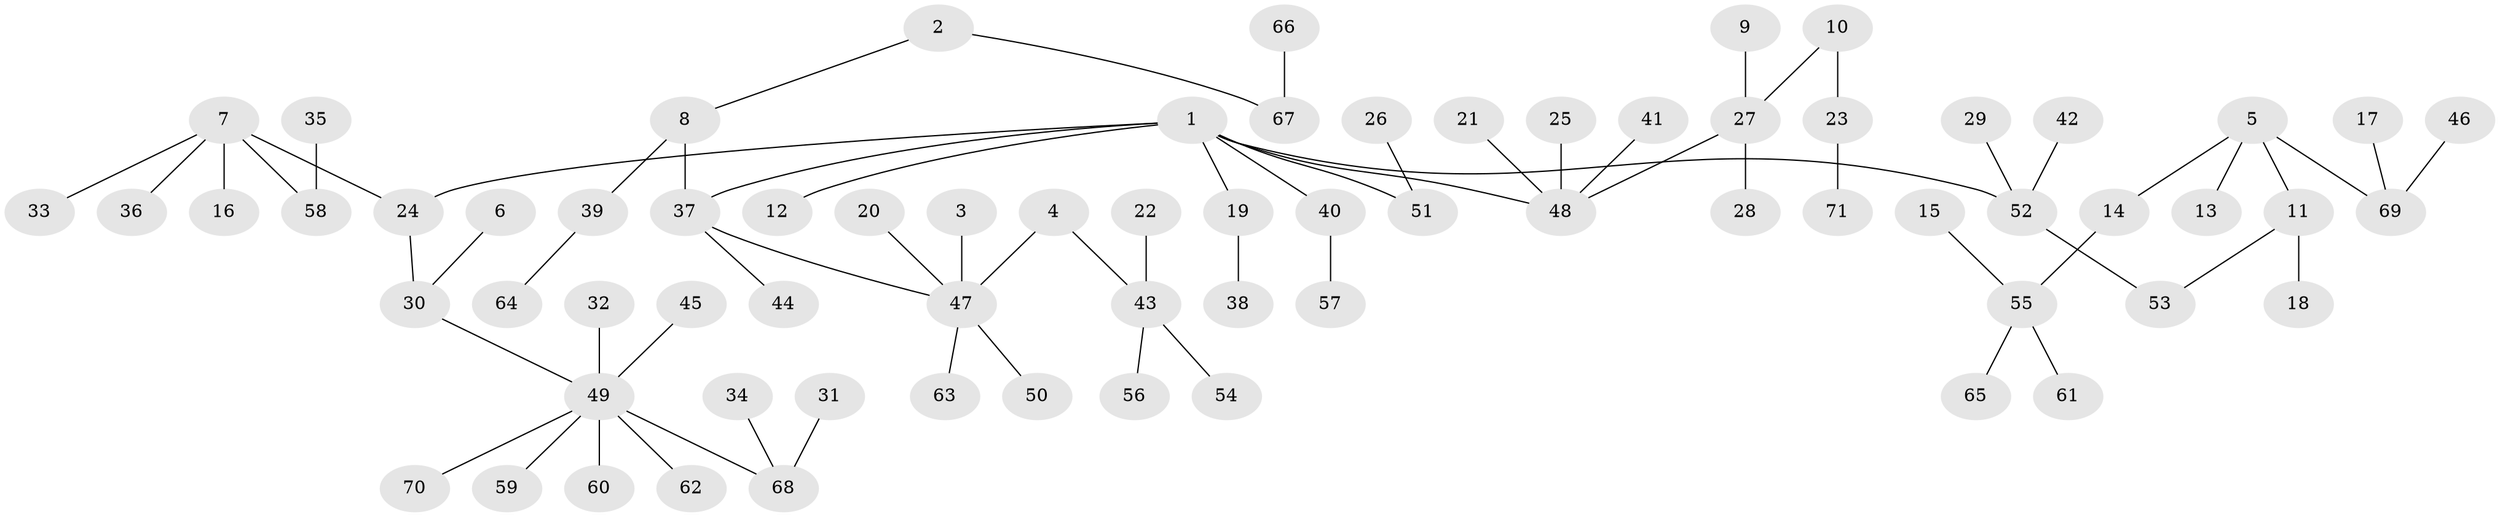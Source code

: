 // original degree distribution, {5: 0.03546099290780142, 4: 0.0851063829787234, 6: 0.02127659574468085, 2: 0.2695035460992908, 3: 0.0851063829787234, 7: 0.0070921985815602835, 1: 0.49645390070921985}
// Generated by graph-tools (version 1.1) at 2025/26/03/09/25 03:26:26]
// undirected, 71 vertices, 70 edges
graph export_dot {
graph [start="1"]
  node [color=gray90,style=filled];
  1;
  2;
  3;
  4;
  5;
  6;
  7;
  8;
  9;
  10;
  11;
  12;
  13;
  14;
  15;
  16;
  17;
  18;
  19;
  20;
  21;
  22;
  23;
  24;
  25;
  26;
  27;
  28;
  29;
  30;
  31;
  32;
  33;
  34;
  35;
  36;
  37;
  38;
  39;
  40;
  41;
  42;
  43;
  44;
  45;
  46;
  47;
  48;
  49;
  50;
  51;
  52;
  53;
  54;
  55;
  56;
  57;
  58;
  59;
  60;
  61;
  62;
  63;
  64;
  65;
  66;
  67;
  68;
  69;
  70;
  71;
  1 -- 12 [weight=1.0];
  1 -- 19 [weight=1.0];
  1 -- 24 [weight=1.0];
  1 -- 37 [weight=1.0];
  1 -- 40 [weight=1.0];
  1 -- 48 [weight=1.0];
  1 -- 51 [weight=1.0];
  1 -- 52 [weight=1.0];
  2 -- 8 [weight=1.0];
  2 -- 67 [weight=1.0];
  3 -- 47 [weight=1.0];
  4 -- 43 [weight=1.0];
  4 -- 47 [weight=1.0];
  5 -- 11 [weight=1.0];
  5 -- 13 [weight=1.0];
  5 -- 14 [weight=1.0];
  5 -- 69 [weight=1.0];
  6 -- 30 [weight=1.0];
  7 -- 16 [weight=1.0];
  7 -- 24 [weight=1.0];
  7 -- 33 [weight=1.0];
  7 -- 36 [weight=1.0];
  7 -- 58 [weight=1.0];
  8 -- 37 [weight=1.0];
  8 -- 39 [weight=1.0];
  9 -- 27 [weight=1.0];
  10 -- 23 [weight=1.0];
  10 -- 27 [weight=1.0];
  11 -- 18 [weight=1.0];
  11 -- 53 [weight=1.0];
  14 -- 55 [weight=1.0];
  15 -- 55 [weight=1.0];
  17 -- 69 [weight=1.0];
  19 -- 38 [weight=1.0];
  20 -- 47 [weight=1.0];
  21 -- 48 [weight=1.0];
  22 -- 43 [weight=1.0];
  23 -- 71 [weight=1.0];
  24 -- 30 [weight=1.0];
  25 -- 48 [weight=1.0];
  26 -- 51 [weight=1.0];
  27 -- 28 [weight=1.0];
  27 -- 48 [weight=1.0];
  29 -- 52 [weight=1.0];
  30 -- 49 [weight=1.0];
  31 -- 68 [weight=1.0];
  32 -- 49 [weight=1.0];
  34 -- 68 [weight=1.0];
  35 -- 58 [weight=1.0];
  37 -- 44 [weight=1.0];
  37 -- 47 [weight=1.0];
  39 -- 64 [weight=1.0];
  40 -- 57 [weight=1.0];
  41 -- 48 [weight=1.0];
  42 -- 52 [weight=1.0];
  43 -- 54 [weight=1.0];
  43 -- 56 [weight=1.0];
  45 -- 49 [weight=1.0];
  46 -- 69 [weight=1.0];
  47 -- 50 [weight=1.0];
  47 -- 63 [weight=1.0];
  49 -- 59 [weight=1.0];
  49 -- 60 [weight=1.0];
  49 -- 62 [weight=1.0];
  49 -- 68 [weight=1.0];
  49 -- 70 [weight=1.0];
  52 -- 53 [weight=1.0];
  55 -- 61 [weight=1.0];
  55 -- 65 [weight=1.0];
  66 -- 67 [weight=1.0];
}
